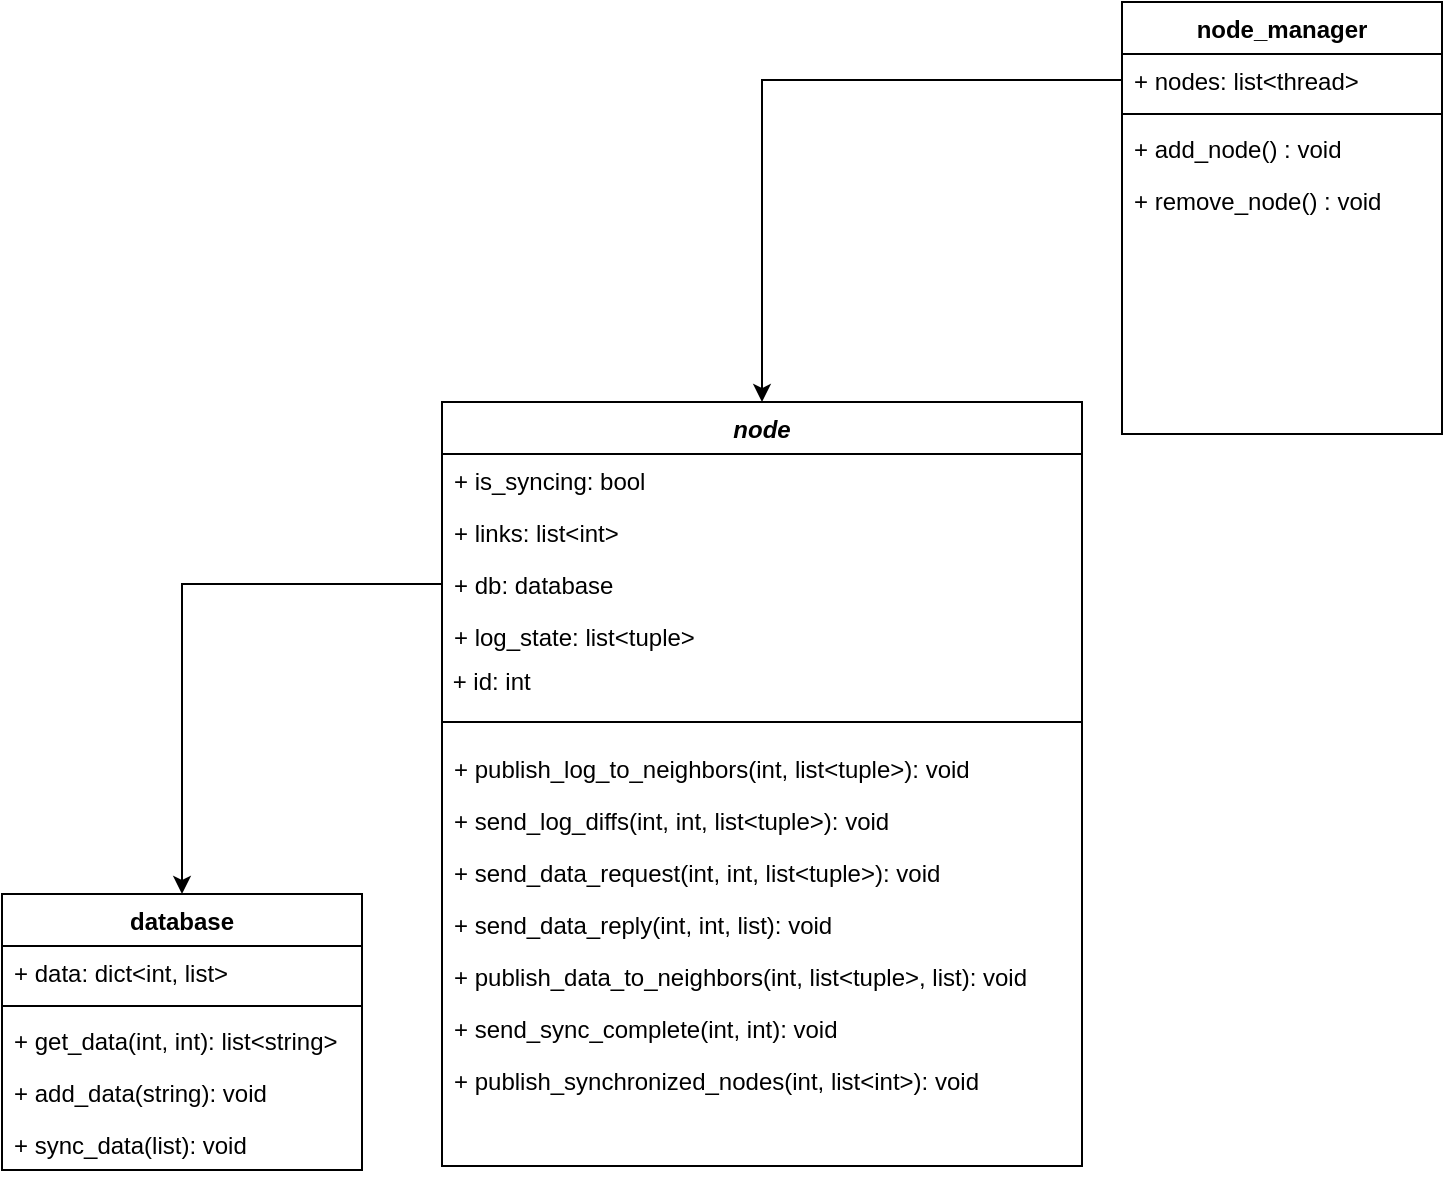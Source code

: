 <mxfile version="16.2.7" type="github">
  <diagram id="4kDq9g3Jz026tGsgzJZz" name="Page-1">
    <mxGraphModel dx="1422" dy="882" grid="1" gridSize="10" guides="1" tooltips="1" connect="1" arrows="1" fold="1" page="1" pageScale="1" pageWidth="850" pageHeight="1100" math="0" shadow="0">
      <root>
        <mxCell id="0" />
        <mxCell id="1" parent="0" />
        <mxCell id="v7rALU2g5YLBwQkCTPih-1" value="node" style="swimlane;fontStyle=3;align=center;verticalAlign=top;childLayout=stackLayout;horizontal=1;startSize=26;horizontalStack=0;resizeParent=1;resizeLast=0;collapsible=1;marginBottom=0;rounded=0;shadow=0;strokeWidth=1;" vertex="1" parent="1">
          <mxGeometry x="270" y="280" width="320" height="382" as="geometry">
            <mxRectangle x="230" y="140" width="160" height="26" as="alternateBounds" />
          </mxGeometry>
        </mxCell>
        <mxCell id="v7rALU2g5YLBwQkCTPih-2" value="+ is_syncing: bool" style="text;align=left;verticalAlign=top;spacingLeft=4;spacingRight=4;overflow=hidden;rotatable=0;points=[[0,0.5],[1,0.5]];portConstraint=eastwest;" vertex="1" parent="v7rALU2g5YLBwQkCTPih-1">
          <mxGeometry y="26" width="320" height="26" as="geometry" />
        </mxCell>
        <mxCell id="v7rALU2g5YLBwQkCTPih-3" value="+ links: list&lt;int&gt;" style="text;align=left;verticalAlign=top;spacingLeft=4;spacingRight=4;overflow=hidden;rotatable=0;points=[[0,0.5],[1,0.5]];portConstraint=eastwest;rounded=0;shadow=0;html=0;" vertex="1" parent="v7rALU2g5YLBwQkCTPih-1">
          <mxGeometry y="52" width="320" height="26" as="geometry" />
        </mxCell>
        <mxCell id="v7rALU2g5YLBwQkCTPih-4" value="+ db: database" style="text;align=left;verticalAlign=top;spacingLeft=4;spacingRight=4;overflow=hidden;rotatable=0;points=[[0,0.5],[1,0.5]];portConstraint=eastwest;rounded=0;shadow=0;html=0;" vertex="1" parent="v7rALU2g5YLBwQkCTPih-1">
          <mxGeometry y="78" width="320" height="26" as="geometry" />
        </mxCell>
        <mxCell id="v7rALU2g5YLBwQkCTPih-5" value="+ log_state: list&lt;tuple&gt;" style="text;align=left;verticalAlign=top;spacingLeft=4;spacingRight=4;overflow=hidden;rotatable=0;points=[[0,0.5],[1,0.5]];portConstraint=eastwest;rounded=0;shadow=0;html=0;" vertex="1" parent="v7rALU2g5YLBwQkCTPih-1">
          <mxGeometry y="104" width="320" height="26" as="geometry" />
        </mxCell>
        <mxCell id="v7rALU2g5YLBwQkCTPih-6" value="&amp;nbsp;+ id: int" style="text;html=1;align=left;verticalAlign=middle;resizable=0;points=[];autosize=1;strokeColor=none;fillColor=none;" vertex="1" parent="v7rALU2g5YLBwQkCTPih-1">
          <mxGeometry y="130" width="320" height="20" as="geometry" />
        </mxCell>
        <mxCell id="v7rALU2g5YLBwQkCTPih-7" value="" style="line;html=1;strokeWidth=1;align=left;verticalAlign=middle;spacingTop=-1;spacingLeft=3;spacingRight=3;rotatable=0;labelPosition=right;points=[];portConstraint=eastwest;" vertex="1" parent="v7rALU2g5YLBwQkCTPih-1">
          <mxGeometry y="150" width="320" height="20" as="geometry" />
        </mxCell>
        <mxCell id="v7rALU2g5YLBwQkCTPih-8" value="+ publish_log_to_neighbors(int, list&lt;tuple&gt;): void" style="text;align=left;verticalAlign=top;spacingLeft=4;spacingRight=4;overflow=hidden;rotatable=0;points=[[0,0.5],[1,0.5]];portConstraint=eastwest;rounded=0;shadow=0;html=0;" vertex="1" parent="v7rALU2g5YLBwQkCTPih-1">
          <mxGeometry y="170" width="320" height="26" as="geometry" />
        </mxCell>
        <mxCell id="v7rALU2g5YLBwQkCTPih-9" value="+ send_log_diffs(int, int, list&lt;tuple&gt;): void" style="text;align=left;verticalAlign=top;spacingLeft=4;spacingRight=4;overflow=hidden;rotatable=0;points=[[0,0.5],[1,0.5]];portConstraint=eastwest;rounded=0;shadow=0;html=0;" vertex="1" parent="v7rALU2g5YLBwQkCTPih-1">
          <mxGeometry y="196" width="320" height="26" as="geometry" />
        </mxCell>
        <mxCell id="v7rALU2g5YLBwQkCTPih-10" value="+ send_data_request(int, int, list&lt;tuple&gt;): void" style="text;align=left;verticalAlign=top;spacingLeft=4;spacingRight=4;overflow=hidden;rotatable=0;points=[[0,0.5],[1,0.5]];portConstraint=eastwest;rounded=0;shadow=0;html=0;" vertex="1" parent="v7rALU2g5YLBwQkCTPih-1">
          <mxGeometry y="222" width="320" height="26" as="geometry" />
        </mxCell>
        <mxCell id="v7rALU2g5YLBwQkCTPih-11" value="+ send_data_reply(int, int, list): void" style="text;align=left;verticalAlign=top;spacingLeft=4;spacingRight=4;overflow=hidden;rotatable=0;points=[[0,0.5],[1,0.5]];portConstraint=eastwest;rounded=0;shadow=0;html=0;" vertex="1" parent="v7rALU2g5YLBwQkCTPih-1">
          <mxGeometry y="248" width="320" height="26" as="geometry" />
        </mxCell>
        <mxCell id="v7rALU2g5YLBwQkCTPih-12" value="+ publish_data_to_neighbors(int, list&lt;tuple&gt;, list): void" style="text;align=left;verticalAlign=top;spacingLeft=4;spacingRight=4;overflow=hidden;rotatable=0;points=[[0,0.5],[1,0.5]];portConstraint=eastwest;rounded=0;shadow=0;html=0;" vertex="1" parent="v7rALU2g5YLBwQkCTPih-1">
          <mxGeometry y="274" width="320" height="26" as="geometry" />
        </mxCell>
        <mxCell id="v7rALU2g5YLBwQkCTPih-13" value="+ send_sync_complete(int, int): void" style="text;align=left;verticalAlign=top;spacingLeft=4;spacingRight=4;overflow=hidden;rotatable=0;points=[[0,0.5],[1,0.5]];portConstraint=eastwest;rounded=0;shadow=0;html=0;" vertex="1" parent="v7rALU2g5YLBwQkCTPih-1">
          <mxGeometry y="300" width="320" height="26" as="geometry" />
        </mxCell>
        <mxCell id="v7rALU2g5YLBwQkCTPih-14" value="+ publish_synchronized_nodes(int, list&lt;int&gt;): void" style="text;align=left;verticalAlign=top;spacingLeft=4;spacingRight=4;overflow=hidden;rotatable=0;points=[[0,0.5],[1,0.5]];portConstraint=eastwest;rounded=0;shadow=0;html=0;" vertex="1" parent="v7rALU2g5YLBwQkCTPih-1">
          <mxGeometry y="326" width="320" height="26" as="geometry" />
        </mxCell>
        <mxCell id="v7rALU2g5YLBwQkCTPih-15" value="node_manager" style="swimlane;fontStyle=1;align=center;verticalAlign=top;childLayout=stackLayout;horizontal=1;startSize=26;horizontalStack=0;resizeParent=1;resizeLast=0;collapsible=1;marginBottom=0;rounded=0;shadow=0;strokeWidth=1;" vertex="1" parent="1">
          <mxGeometry x="610" y="80" width="160" height="216" as="geometry">
            <mxRectangle x="550" y="140" width="160" height="26" as="alternateBounds" />
          </mxGeometry>
        </mxCell>
        <mxCell id="v7rALU2g5YLBwQkCTPih-16" value="+ nodes: list&lt;thread&gt;" style="text;align=left;verticalAlign=top;spacingLeft=4;spacingRight=4;overflow=hidden;rotatable=0;points=[[0,0.5],[1,0.5]];portConstraint=eastwest;" vertex="1" parent="v7rALU2g5YLBwQkCTPih-15">
          <mxGeometry y="26" width="160" height="26" as="geometry" />
        </mxCell>
        <mxCell id="v7rALU2g5YLBwQkCTPih-17" value="" style="line;html=1;strokeWidth=1;align=left;verticalAlign=middle;spacingTop=-1;spacingLeft=3;spacingRight=3;rotatable=0;labelPosition=right;points=[];portConstraint=eastwest;" vertex="1" parent="v7rALU2g5YLBwQkCTPih-15">
          <mxGeometry y="52" width="160" height="8" as="geometry" />
        </mxCell>
        <mxCell id="v7rALU2g5YLBwQkCTPih-18" value="+ add_node() : void" style="text;align=left;verticalAlign=top;spacingLeft=4;spacingRight=4;overflow=hidden;rotatable=0;points=[[0,0.5],[1,0.5]];portConstraint=eastwest;" vertex="1" parent="v7rALU2g5YLBwQkCTPih-15">
          <mxGeometry y="60" width="160" height="26" as="geometry" />
        </mxCell>
        <mxCell id="v7rALU2g5YLBwQkCTPih-19" value="+ remove_node() : void" style="text;align=left;verticalAlign=top;spacingLeft=4;spacingRight=4;overflow=hidden;rotatable=0;points=[[0,0.5],[1,0.5]];portConstraint=eastwest;" vertex="1" parent="v7rALU2g5YLBwQkCTPih-15">
          <mxGeometry y="86" width="160" height="26" as="geometry" />
        </mxCell>
        <mxCell id="v7rALU2g5YLBwQkCTPih-20" value="database" style="swimlane;fontStyle=1;align=center;verticalAlign=top;childLayout=stackLayout;horizontal=1;startSize=26;horizontalStack=0;resizeParent=1;resizeParentMax=0;resizeLast=0;collapsible=1;marginBottom=0;" vertex="1" parent="1">
          <mxGeometry x="50" y="526" width="180" height="138" as="geometry" />
        </mxCell>
        <mxCell id="v7rALU2g5YLBwQkCTPih-21" value="+ data: dict&lt;int, list&gt;" style="text;strokeColor=none;fillColor=none;align=left;verticalAlign=top;spacingLeft=4;spacingRight=4;overflow=hidden;rotatable=0;points=[[0,0.5],[1,0.5]];portConstraint=eastwest;" vertex="1" parent="v7rALU2g5YLBwQkCTPih-20">
          <mxGeometry y="26" width="180" height="26" as="geometry" />
        </mxCell>
        <mxCell id="v7rALU2g5YLBwQkCTPih-22" value="" style="line;strokeWidth=1;fillColor=none;align=left;verticalAlign=middle;spacingTop=-1;spacingLeft=3;spacingRight=3;rotatable=0;labelPosition=right;points=[];portConstraint=eastwest;" vertex="1" parent="v7rALU2g5YLBwQkCTPih-20">
          <mxGeometry y="52" width="180" height="8" as="geometry" />
        </mxCell>
        <mxCell id="v7rALU2g5YLBwQkCTPih-23" value="+ get_data(int, int): list&lt;string&gt;" style="text;strokeColor=none;fillColor=none;align=left;verticalAlign=top;spacingLeft=4;spacingRight=4;overflow=hidden;rotatable=0;points=[[0,0.5],[1,0.5]];portConstraint=eastwest;" vertex="1" parent="v7rALU2g5YLBwQkCTPih-20">
          <mxGeometry y="60" width="180" height="26" as="geometry" />
        </mxCell>
        <mxCell id="v7rALU2g5YLBwQkCTPih-24" value="+ add_data(string): void" style="text;strokeColor=none;fillColor=none;align=left;verticalAlign=top;spacingLeft=4;spacingRight=4;overflow=hidden;rotatable=0;points=[[0,0.5],[1,0.5]];portConstraint=eastwest;" vertex="1" parent="v7rALU2g5YLBwQkCTPih-20">
          <mxGeometry y="86" width="180" height="26" as="geometry" />
        </mxCell>
        <mxCell id="v7rALU2g5YLBwQkCTPih-25" value="+ sync_data(list): void" style="text;strokeColor=none;fillColor=none;align=left;verticalAlign=top;spacingLeft=4;spacingRight=4;overflow=hidden;rotatable=0;points=[[0,0.5],[1,0.5]];portConstraint=eastwest;" vertex="1" parent="v7rALU2g5YLBwQkCTPih-20">
          <mxGeometry y="112" width="180" height="26" as="geometry" />
        </mxCell>
        <mxCell id="v7rALU2g5YLBwQkCTPih-26" style="edgeStyle=orthogonalEdgeStyle;rounded=0;orthogonalLoop=1;jettySize=auto;html=1;entryX=0.5;entryY=0;entryDx=0;entryDy=0;" edge="1" parent="1" source="v7rALU2g5YLBwQkCTPih-16" target="v7rALU2g5YLBwQkCTPih-1">
          <mxGeometry relative="1" as="geometry" />
        </mxCell>
        <mxCell id="v7rALU2g5YLBwQkCTPih-27" style="edgeStyle=orthogonalEdgeStyle;rounded=0;orthogonalLoop=1;jettySize=auto;html=1;" edge="1" parent="1" source="v7rALU2g5YLBwQkCTPih-4" target="v7rALU2g5YLBwQkCTPih-20">
          <mxGeometry relative="1" as="geometry" />
        </mxCell>
      </root>
    </mxGraphModel>
  </diagram>
</mxfile>
